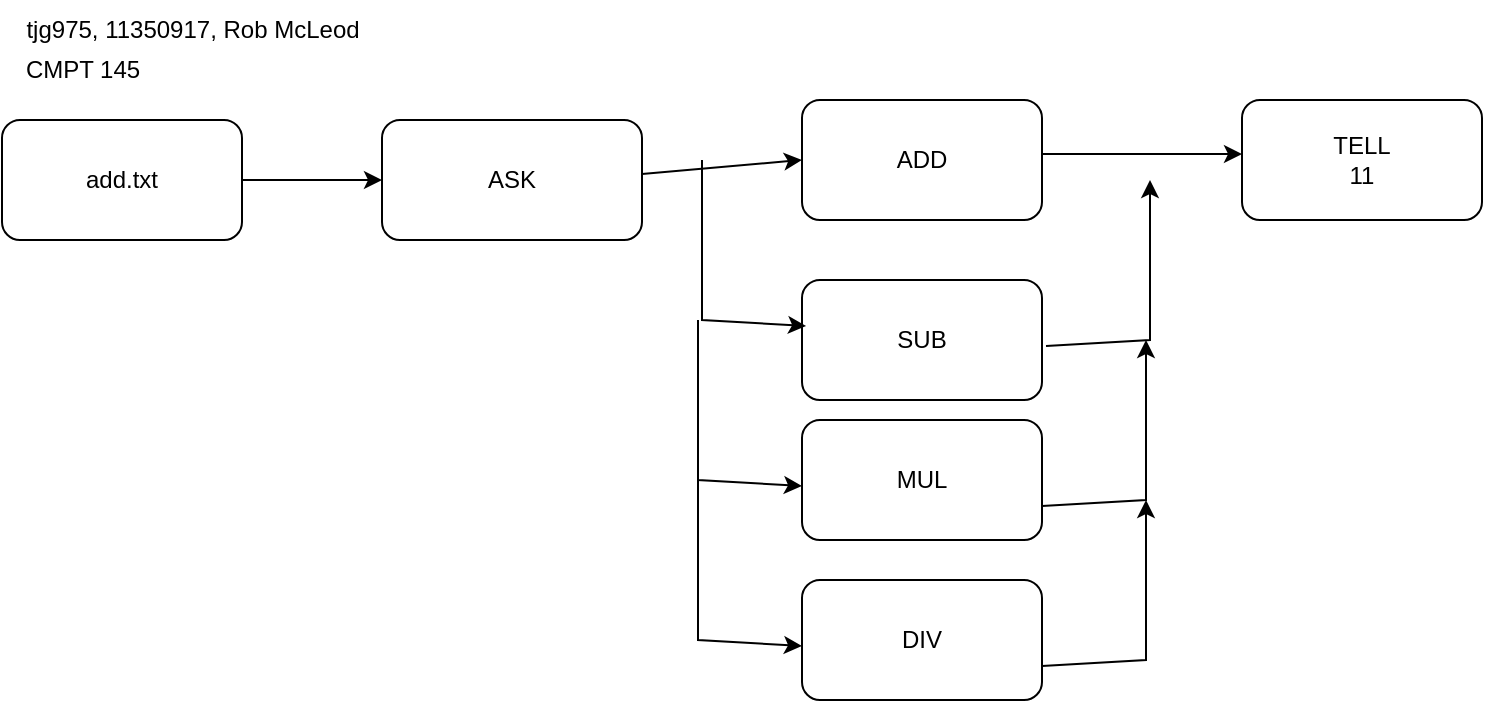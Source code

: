 <mxfile version="26.0.7">
  <diagram id="C5RBs43oDa-KdzZeNtuy" name="Page-1">
    <mxGraphModel dx="880" dy="462" grid="1" gridSize="10" guides="1" tooltips="1" connect="1" arrows="1" fold="1" page="1" pageScale="1" pageWidth="827" pageHeight="1169" math="0" shadow="0">
      <root>
        <mxCell id="WIyWlLk6GJQsqaUBKTNV-0" />
        <mxCell id="WIyWlLk6GJQsqaUBKTNV-1" parent="WIyWlLk6GJQsqaUBKTNV-0" />
        <mxCell id="RgR2Y8-Cdhj5faz8Ajb0-1" value="add.txt" style="rounded=1;whiteSpace=wrap;html=1;" vertex="1" parent="WIyWlLk6GJQsqaUBKTNV-1">
          <mxGeometry x="40" y="90" width="120" height="60" as="geometry" />
        </mxCell>
        <mxCell id="RgR2Y8-Cdhj5faz8Ajb0-2" value="ASK" style="rounded=1;whiteSpace=wrap;html=1;" vertex="1" parent="WIyWlLk6GJQsqaUBKTNV-1">
          <mxGeometry x="230" y="90" width="130" height="60" as="geometry" />
        </mxCell>
        <mxCell id="RgR2Y8-Cdhj5faz8Ajb0-5" value="&lt;div&gt;ADD&lt;/div&gt;" style="rounded=1;whiteSpace=wrap;html=1;" vertex="1" parent="WIyWlLk6GJQsqaUBKTNV-1">
          <mxGeometry x="440" y="80" width="120" height="60" as="geometry" />
        </mxCell>
        <mxCell id="RgR2Y8-Cdhj5faz8Ajb0-7" value="" style="endArrow=classic;html=1;rounded=0;exitX=1;exitY=0.5;exitDx=0;exitDy=0;" edge="1" parent="WIyWlLk6GJQsqaUBKTNV-1" source="RgR2Y8-Cdhj5faz8Ajb0-1">
          <mxGeometry width="50" height="50" relative="1" as="geometry">
            <mxPoint x="390" y="180" as="sourcePoint" />
            <mxPoint x="230" y="120" as="targetPoint" />
          </mxGeometry>
        </mxCell>
        <mxCell id="RgR2Y8-Cdhj5faz8Ajb0-10" value="SUB" style="rounded=1;whiteSpace=wrap;html=1;" vertex="1" parent="WIyWlLk6GJQsqaUBKTNV-1">
          <mxGeometry x="440" y="170" width="120" height="60" as="geometry" />
        </mxCell>
        <mxCell id="RgR2Y8-Cdhj5faz8Ajb0-9" value="" style="endArrow=classic;html=1;rounded=0;entryX=0;entryY=0.5;entryDx=0;entryDy=0;exitX=1;exitY=0.617;exitDx=0;exitDy=0;exitPerimeter=0;" edge="1" parent="WIyWlLk6GJQsqaUBKTNV-1" target="RgR2Y8-Cdhj5faz8Ajb0-5">
          <mxGeometry width="50" height="50" relative="1" as="geometry">
            <mxPoint x="360" y="117.02" as="sourcePoint" />
            <mxPoint x="250" y="120" as="targetPoint" />
            <Array as="points" />
          </mxGeometry>
        </mxCell>
        <mxCell id="RgR2Y8-Cdhj5faz8Ajb0-11" value="" style="endArrow=classic;html=1;rounded=0;entryX=0.017;entryY=0.383;entryDx=0;entryDy=0;entryPerimeter=0;" edge="1" parent="WIyWlLk6GJQsqaUBKTNV-1" target="RgR2Y8-Cdhj5faz8Ajb0-10">
          <mxGeometry width="50" height="50" relative="1" as="geometry">
            <mxPoint x="390" y="110" as="sourcePoint" />
            <mxPoint x="450" y="120" as="targetPoint" />
            <Array as="points">
              <mxPoint x="390" y="190" />
            </Array>
          </mxGeometry>
        </mxCell>
        <mxCell id="RgR2Y8-Cdhj5faz8Ajb0-12" value="" style="endArrow=classic;html=1;rounded=0;entryX=0.017;entryY=0.383;entryDx=0;entryDy=0;entryPerimeter=0;" edge="1" parent="WIyWlLk6GJQsqaUBKTNV-1">
          <mxGeometry width="50" height="50" relative="1" as="geometry">
            <mxPoint x="388" y="190" as="sourcePoint" />
            <mxPoint x="440" y="273" as="targetPoint" />
            <Array as="points">
              <mxPoint x="388" y="270" />
            </Array>
          </mxGeometry>
        </mxCell>
        <mxCell id="RgR2Y8-Cdhj5faz8Ajb0-13" value="MUL" style="rounded=1;whiteSpace=wrap;html=1;" vertex="1" parent="WIyWlLk6GJQsqaUBKTNV-1">
          <mxGeometry x="440" y="240" width="120" height="60" as="geometry" />
        </mxCell>
        <mxCell id="RgR2Y8-Cdhj5faz8Ajb0-14" value="" style="endArrow=classic;html=1;rounded=0;entryX=0.017;entryY=0.383;entryDx=0;entryDy=0;entryPerimeter=0;" edge="1" parent="WIyWlLk6GJQsqaUBKTNV-1">
          <mxGeometry width="50" height="50" relative="1" as="geometry">
            <mxPoint x="388" y="270" as="sourcePoint" />
            <mxPoint x="440" y="353" as="targetPoint" />
            <Array as="points">
              <mxPoint x="388" y="350" />
            </Array>
          </mxGeometry>
        </mxCell>
        <mxCell id="RgR2Y8-Cdhj5faz8Ajb0-15" value="DIV" style="rounded=1;whiteSpace=wrap;html=1;" vertex="1" parent="WIyWlLk6GJQsqaUBKTNV-1">
          <mxGeometry x="440" y="320" width="120" height="60" as="geometry" />
        </mxCell>
        <mxCell id="RgR2Y8-Cdhj5faz8Ajb0-17" value="" style="endArrow=classic;html=1;rounded=0;entryX=0.017;entryY=0.383;entryDx=0;entryDy=0;entryPerimeter=0;" edge="1" parent="WIyWlLk6GJQsqaUBKTNV-1">
          <mxGeometry width="50" height="50" relative="1" as="geometry">
            <mxPoint x="562" y="203" as="sourcePoint" />
            <mxPoint x="614" y="120" as="targetPoint" />
            <Array as="points">
              <mxPoint x="614" y="200" />
            </Array>
          </mxGeometry>
        </mxCell>
        <mxCell id="RgR2Y8-Cdhj5faz8Ajb0-18" value="" style="endArrow=classic;html=1;rounded=0;entryX=0.017;entryY=0.383;entryDx=0;entryDy=0;entryPerimeter=0;" edge="1" parent="WIyWlLk6GJQsqaUBKTNV-1">
          <mxGeometry width="50" height="50" relative="1" as="geometry">
            <mxPoint x="560" y="283" as="sourcePoint" />
            <mxPoint x="612" y="200" as="targetPoint" />
            <Array as="points">
              <mxPoint x="612" y="280" />
            </Array>
          </mxGeometry>
        </mxCell>
        <mxCell id="RgR2Y8-Cdhj5faz8Ajb0-19" value="" style="endArrow=classic;html=1;rounded=0;entryX=0.017;entryY=0.383;entryDx=0;entryDy=0;entryPerimeter=0;" edge="1" parent="WIyWlLk6GJQsqaUBKTNV-1">
          <mxGeometry width="50" height="50" relative="1" as="geometry">
            <mxPoint x="560" y="363" as="sourcePoint" />
            <mxPoint x="612" y="280" as="targetPoint" />
            <Array as="points">
              <mxPoint x="612" y="360" />
            </Array>
          </mxGeometry>
        </mxCell>
        <mxCell id="RgR2Y8-Cdhj5faz8Ajb0-20" value="" style="endArrow=classic;html=1;rounded=0;exitX=1;exitY=0.617;exitDx=0;exitDy=0;exitPerimeter=0;" edge="1" parent="WIyWlLk6GJQsqaUBKTNV-1">
          <mxGeometry width="50" height="50" relative="1" as="geometry">
            <mxPoint x="560" y="107" as="sourcePoint" />
            <mxPoint x="660" y="107" as="targetPoint" />
            <Array as="points" />
          </mxGeometry>
        </mxCell>
        <mxCell id="RgR2Y8-Cdhj5faz8Ajb0-21" value="&lt;div&gt;TELL&lt;/div&gt;&lt;div&gt;11&lt;br&gt;&lt;/div&gt;" style="rounded=1;whiteSpace=wrap;html=1;" vertex="1" parent="WIyWlLk6GJQsqaUBKTNV-1">
          <mxGeometry x="660" y="80" width="120" height="60" as="geometry" />
        </mxCell>
        <mxCell id="RgR2Y8-Cdhj5faz8Ajb0-22" value="tjg975, 11350917, Rob McLeod" style="text;html=1;align=center;verticalAlign=middle;resizable=0;points=[];autosize=1;strokeColor=none;fillColor=none;" vertex="1" parent="WIyWlLk6GJQsqaUBKTNV-1">
          <mxGeometry x="40" y="30" width="190" height="30" as="geometry" />
        </mxCell>
        <mxCell id="RgR2Y8-Cdhj5faz8Ajb0-24" value="CMPT 145 " style="text;html=1;align=center;verticalAlign=middle;resizable=0;points=[];autosize=1;strokeColor=none;fillColor=none;" vertex="1" parent="WIyWlLk6GJQsqaUBKTNV-1">
          <mxGeometry x="40" y="50" width="80" height="30" as="geometry" />
        </mxCell>
      </root>
    </mxGraphModel>
  </diagram>
</mxfile>
